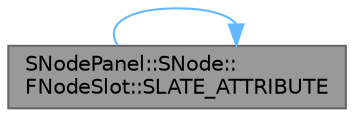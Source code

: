digraph "SNodePanel::SNode::FNodeSlot::SLATE_ATTRIBUTE"
{
 // INTERACTIVE_SVG=YES
 // LATEX_PDF_SIZE
  bgcolor="transparent";
  edge [fontname=Helvetica,fontsize=10,labelfontname=Helvetica,labelfontsize=10];
  node [fontname=Helvetica,fontsize=10,shape=box,height=0.2,width=0.4];
  rankdir="LR";
  Node1 [id="Node000001",label="SNodePanel::SNode::\lFNodeSlot::SLATE_ATTRIBUTE",height=0.2,width=0.4,color="gray40", fillcolor="grey60", style="filled", fontcolor="black",tooltip=" "];
  Node1 -> Node1 [id="edge1_Node000001_Node000001",color="steelblue1",style="solid",tooltip=" "];
}
